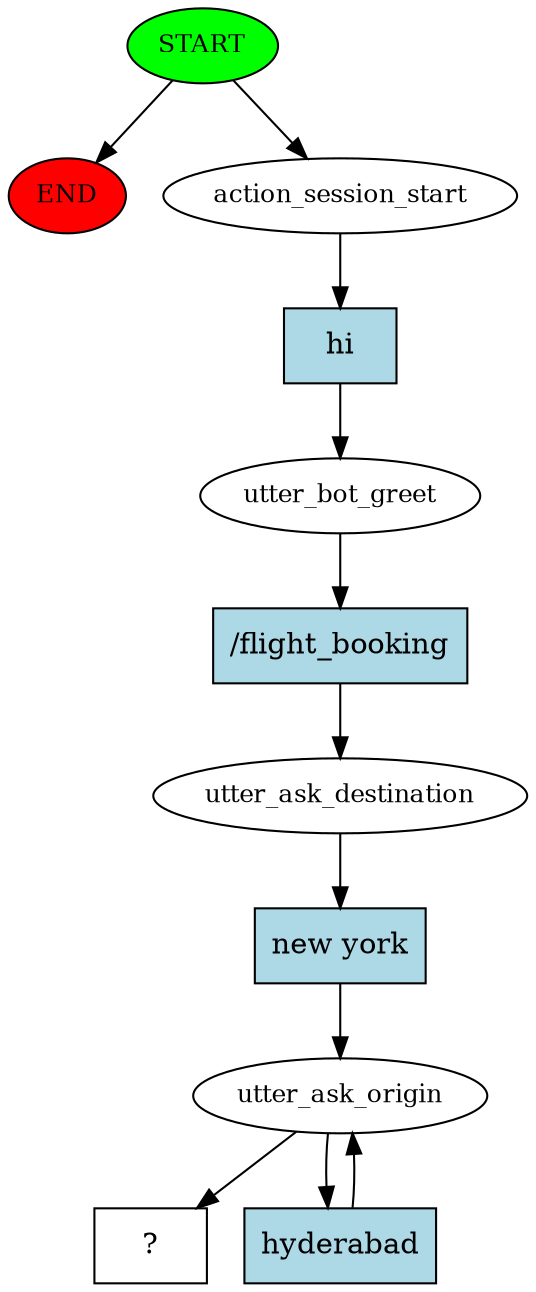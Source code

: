 digraph  {
0 [class="start active", fillcolor=green, fontsize=12, label=START, style=filled];
"-1" [class=end, fillcolor=red, fontsize=12, label=END, style=filled];
1 [class=active, fontsize=12, label=action_session_start];
2 [class=active, fontsize=12, label=utter_bot_greet];
3 [class=active, fontsize=12, label=utter_ask_destination];
4 [class=active, fontsize=12, label=utter_ask_origin];
6 [class="intent dashed active", label="  ?  ", shape=rect];
7 [class="intent active", fillcolor=lightblue, label=hi, shape=rect, style=filled];
8 [class="intent active", fillcolor=lightblue, label="/flight_booking", shape=rect, style=filled];
9 [class="intent active", fillcolor=lightblue, label="new york", shape=rect, style=filled];
10 [class="intent active", fillcolor=lightblue, label=hyderabad, shape=rect, style=filled];
0 -> "-1"  [class="", key=NONE, label=""];
0 -> 1  [class=active, key=NONE, label=""];
1 -> 7  [class=active, key=0];
2 -> 8  [class=active, key=0];
3 -> 9  [class=active, key=0];
4 -> 6  [class=active, key=NONE, label=""];
4 -> 10  [class=active, key=0];
7 -> 2  [class=active, key=0];
8 -> 3  [class=active, key=0];
9 -> 4  [class=active, key=0];
10 -> 4  [class=active, key=0];
}

